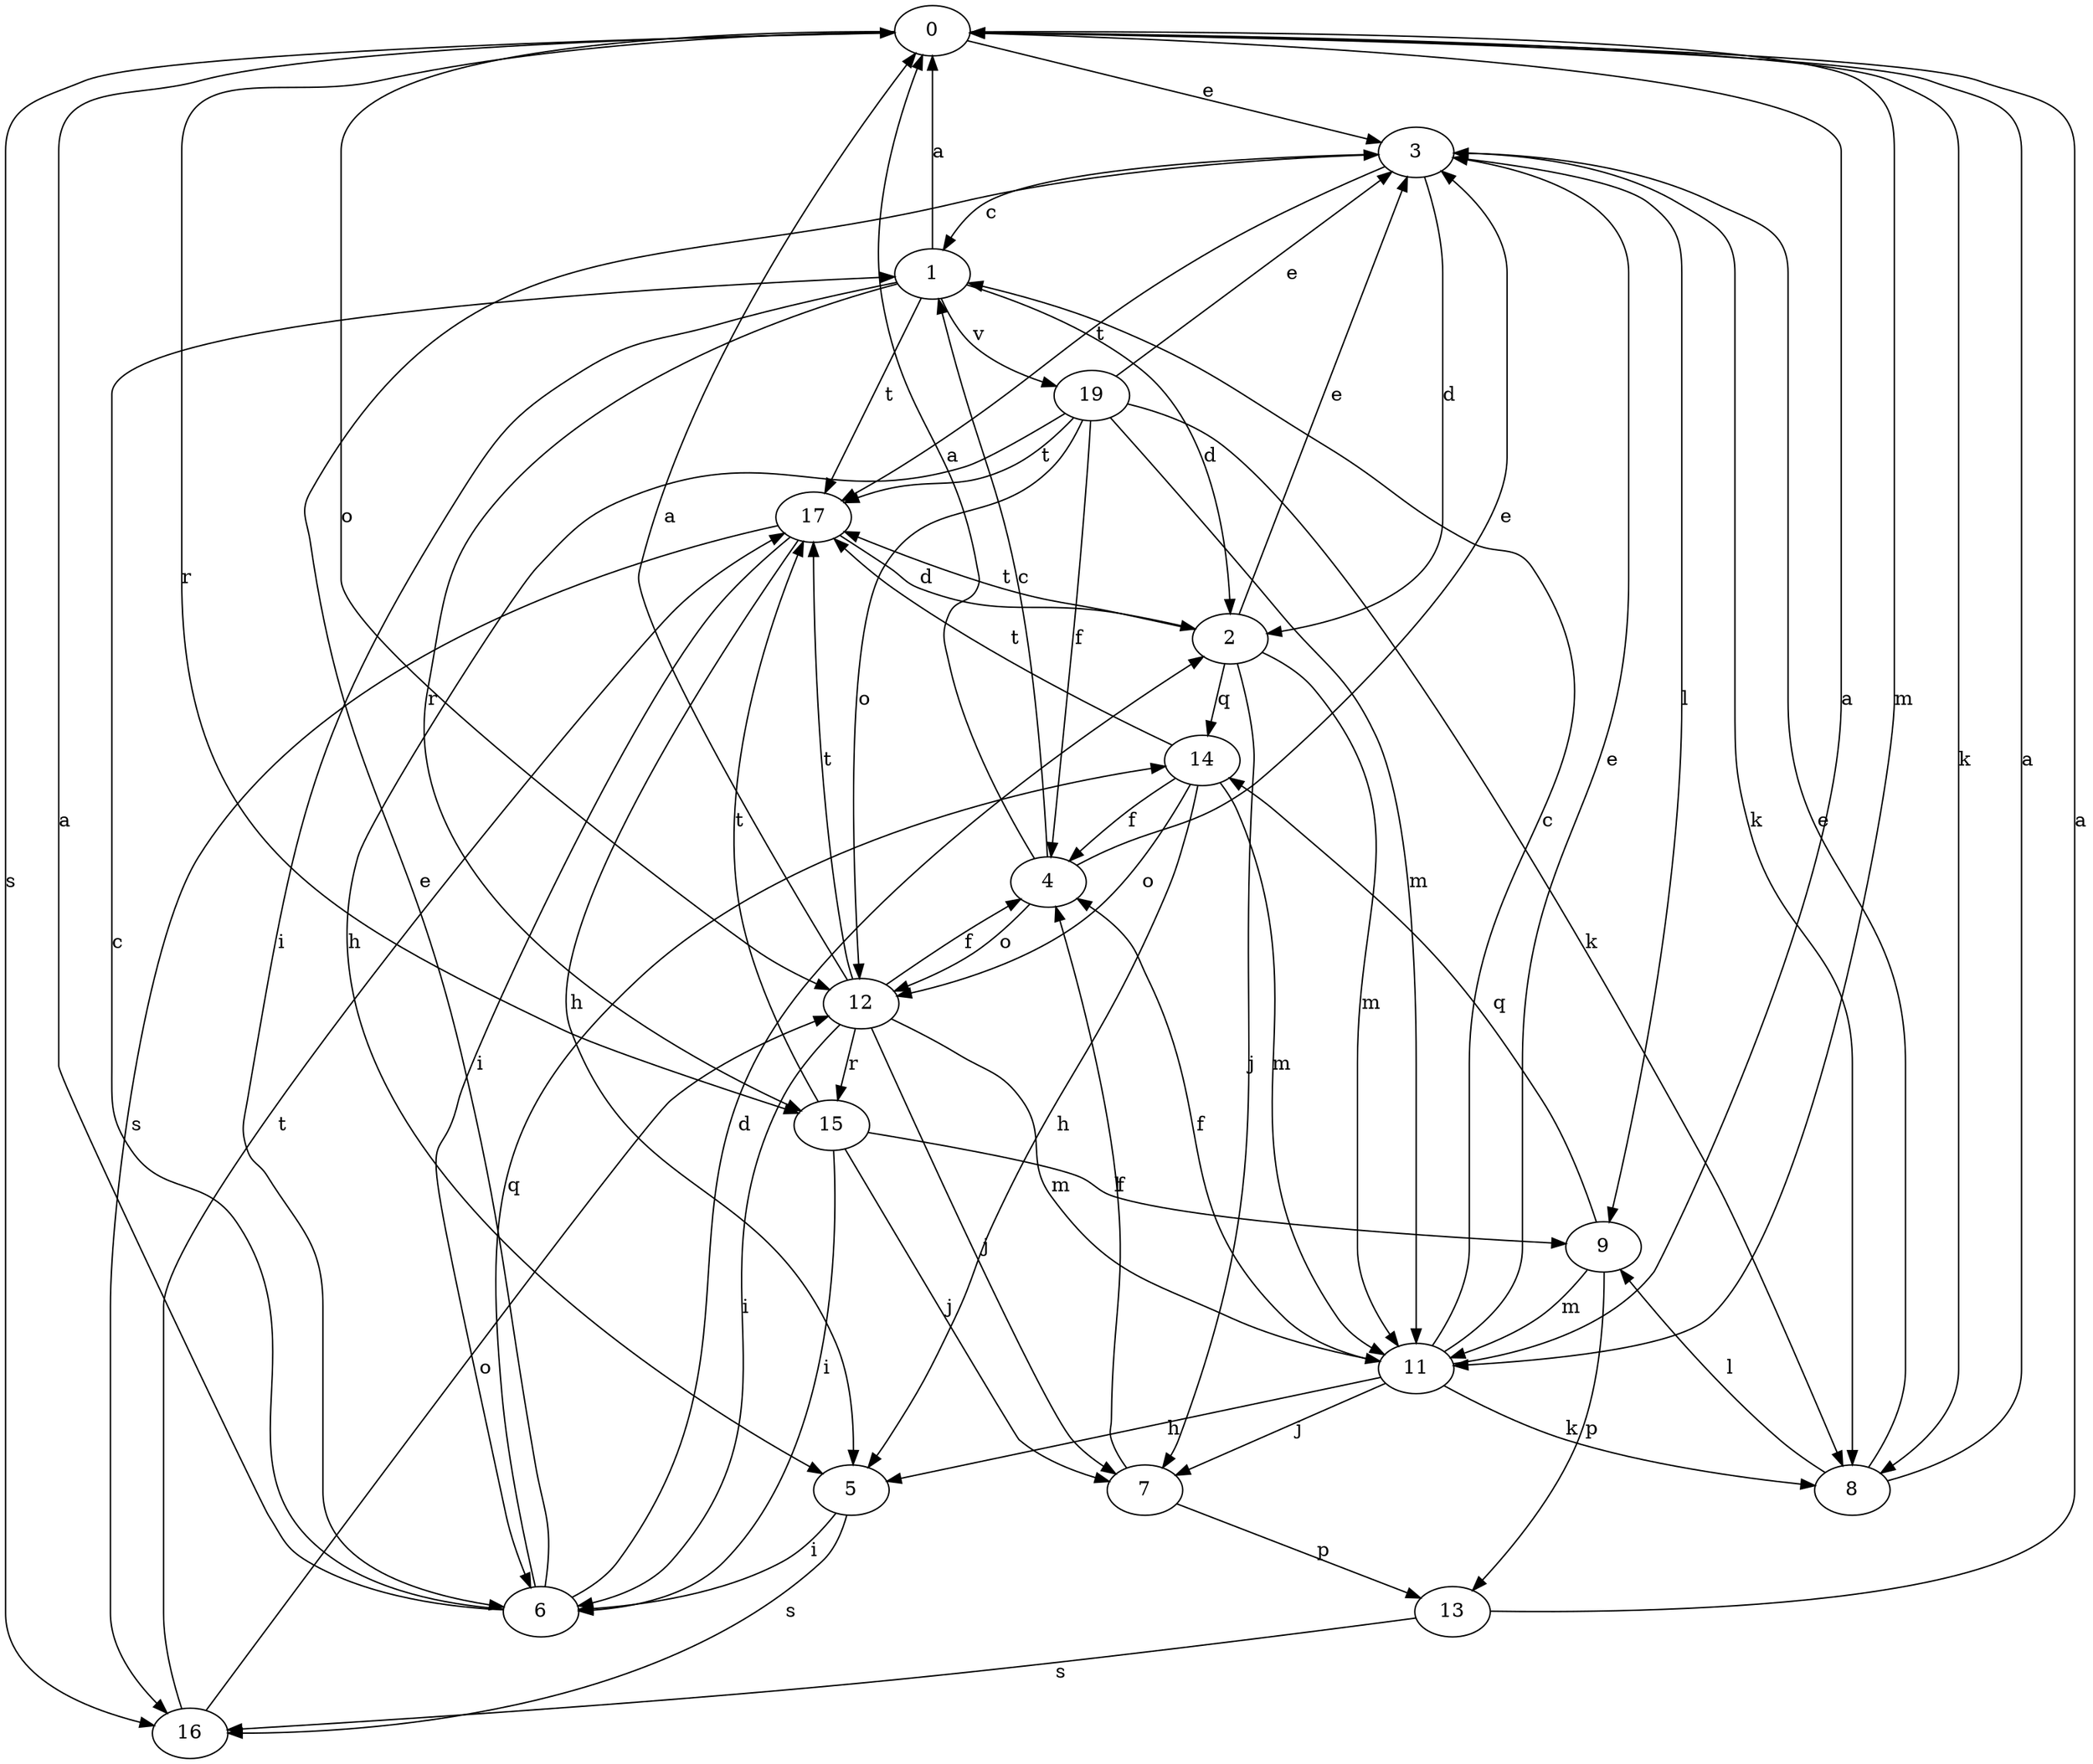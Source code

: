 strict digraph  {
0;
1;
2;
3;
4;
5;
6;
7;
8;
9;
11;
12;
13;
14;
15;
16;
17;
19;
0 -> 3  [label=e];
0 -> 8  [label=k];
0 -> 11  [label=m];
0 -> 12  [label=o];
0 -> 15  [label=r];
0 -> 16  [label=s];
1 -> 0  [label=a];
1 -> 2  [label=d];
1 -> 6  [label=i];
1 -> 15  [label=r];
1 -> 17  [label=t];
1 -> 19  [label=v];
2 -> 3  [label=e];
2 -> 7  [label=j];
2 -> 11  [label=m];
2 -> 14  [label=q];
2 -> 17  [label=t];
3 -> 1  [label=c];
3 -> 2  [label=d];
3 -> 8  [label=k];
3 -> 9  [label=l];
3 -> 17  [label=t];
4 -> 0  [label=a];
4 -> 1  [label=c];
4 -> 3  [label=e];
4 -> 12  [label=o];
5 -> 6  [label=i];
5 -> 16  [label=s];
6 -> 0  [label=a];
6 -> 1  [label=c];
6 -> 2  [label=d];
6 -> 3  [label=e];
6 -> 14  [label=q];
7 -> 4  [label=f];
7 -> 13  [label=p];
8 -> 0  [label=a];
8 -> 3  [label=e];
8 -> 9  [label=l];
9 -> 11  [label=m];
9 -> 13  [label=p];
9 -> 14  [label=q];
11 -> 0  [label=a];
11 -> 1  [label=c];
11 -> 3  [label=e];
11 -> 4  [label=f];
11 -> 5  [label=h];
11 -> 7  [label=j];
11 -> 8  [label=k];
12 -> 0  [label=a];
12 -> 4  [label=f];
12 -> 6  [label=i];
12 -> 7  [label=j];
12 -> 11  [label=m];
12 -> 15  [label=r];
12 -> 17  [label=t];
13 -> 0  [label=a];
13 -> 16  [label=s];
14 -> 4  [label=f];
14 -> 5  [label=h];
14 -> 11  [label=m];
14 -> 12  [label=o];
14 -> 17  [label=t];
15 -> 6  [label=i];
15 -> 7  [label=j];
15 -> 9  [label=l];
15 -> 17  [label=t];
16 -> 12  [label=o];
16 -> 17  [label=t];
17 -> 2  [label=d];
17 -> 5  [label=h];
17 -> 6  [label=i];
17 -> 16  [label=s];
19 -> 3  [label=e];
19 -> 4  [label=f];
19 -> 5  [label=h];
19 -> 8  [label=k];
19 -> 11  [label=m];
19 -> 12  [label=o];
19 -> 17  [label=t];
}

